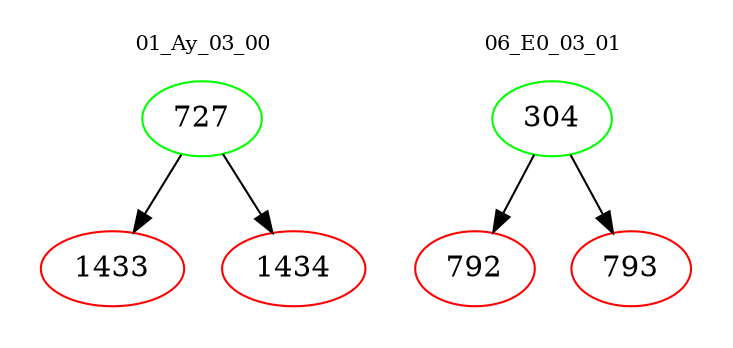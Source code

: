 digraph{
subgraph cluster_0 {
color = white
label = "01_Ay_03_00";
fontsize=10;
T0_727 [label="727", color="green"]
T0_727 -> T0_1433 [color="black"]
T0_1433 [label="1433", color="red"]
T0_727 -> T0_1434 [color="black"]
T0_1434 [label="1434", color="red"]
}
subgraph cluster_1 {
color = white
label = "06_E0_03_01";
fontsize=10;
T1_304 [label="304", color="green"]
T1_304 -> T1_792 [color="black"]
T1_792 [label="792", color="red"]
T1_304 -> T1_793 [color="black"]
T1_793 [label="793", color="red"]
}
}
